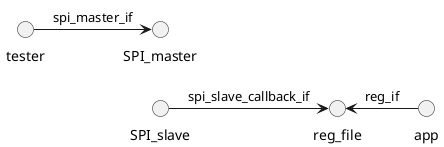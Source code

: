 @startuml
circle tester
circle SPI_master
circle app
circle reg_file
circle SPI_slave

' Force layout order with hidden links
SPI_master -[#transparent]-> SPI_slave

' Actual displayed nodes
tester -r-> SPI_master : spi_master_if
SPI_slave -r-> reg_file : spi_slave_callback_if
app -l-> reg_file : reg_if
@enduml
